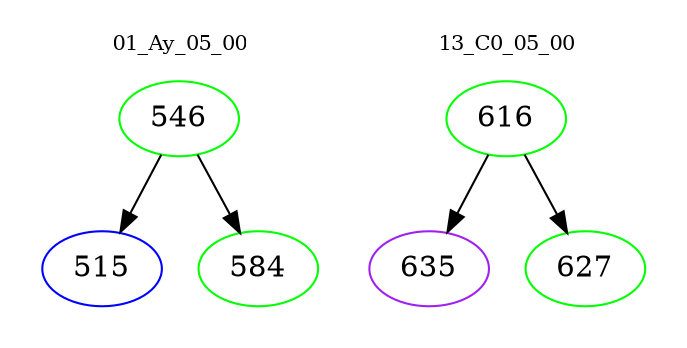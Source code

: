 digraph{
subgraph cluster_0 {
color = white
label = "01_Ay_05_00";
fontsize=10;
T0_546 [label="546", color="green"]
T0_546 -> T0_515 [color="black"]
T0_515 [label="515", color="blue"]
T0_546 -> T0_584 [color="black"]
T0_584 [label="584", color="green"]
}
subgraph cluster_1 {
color = white
label = "13_C0_05_00";
fontsize=10;
T1_616 [label="616", color="green"]
T1_616 -> T1_635 [color="black"]
T1_635 [label="635", color="purple"]
T1_616 -> T1_627 [color="black"]
T1_627 [label="627", color="green"]
}
}
